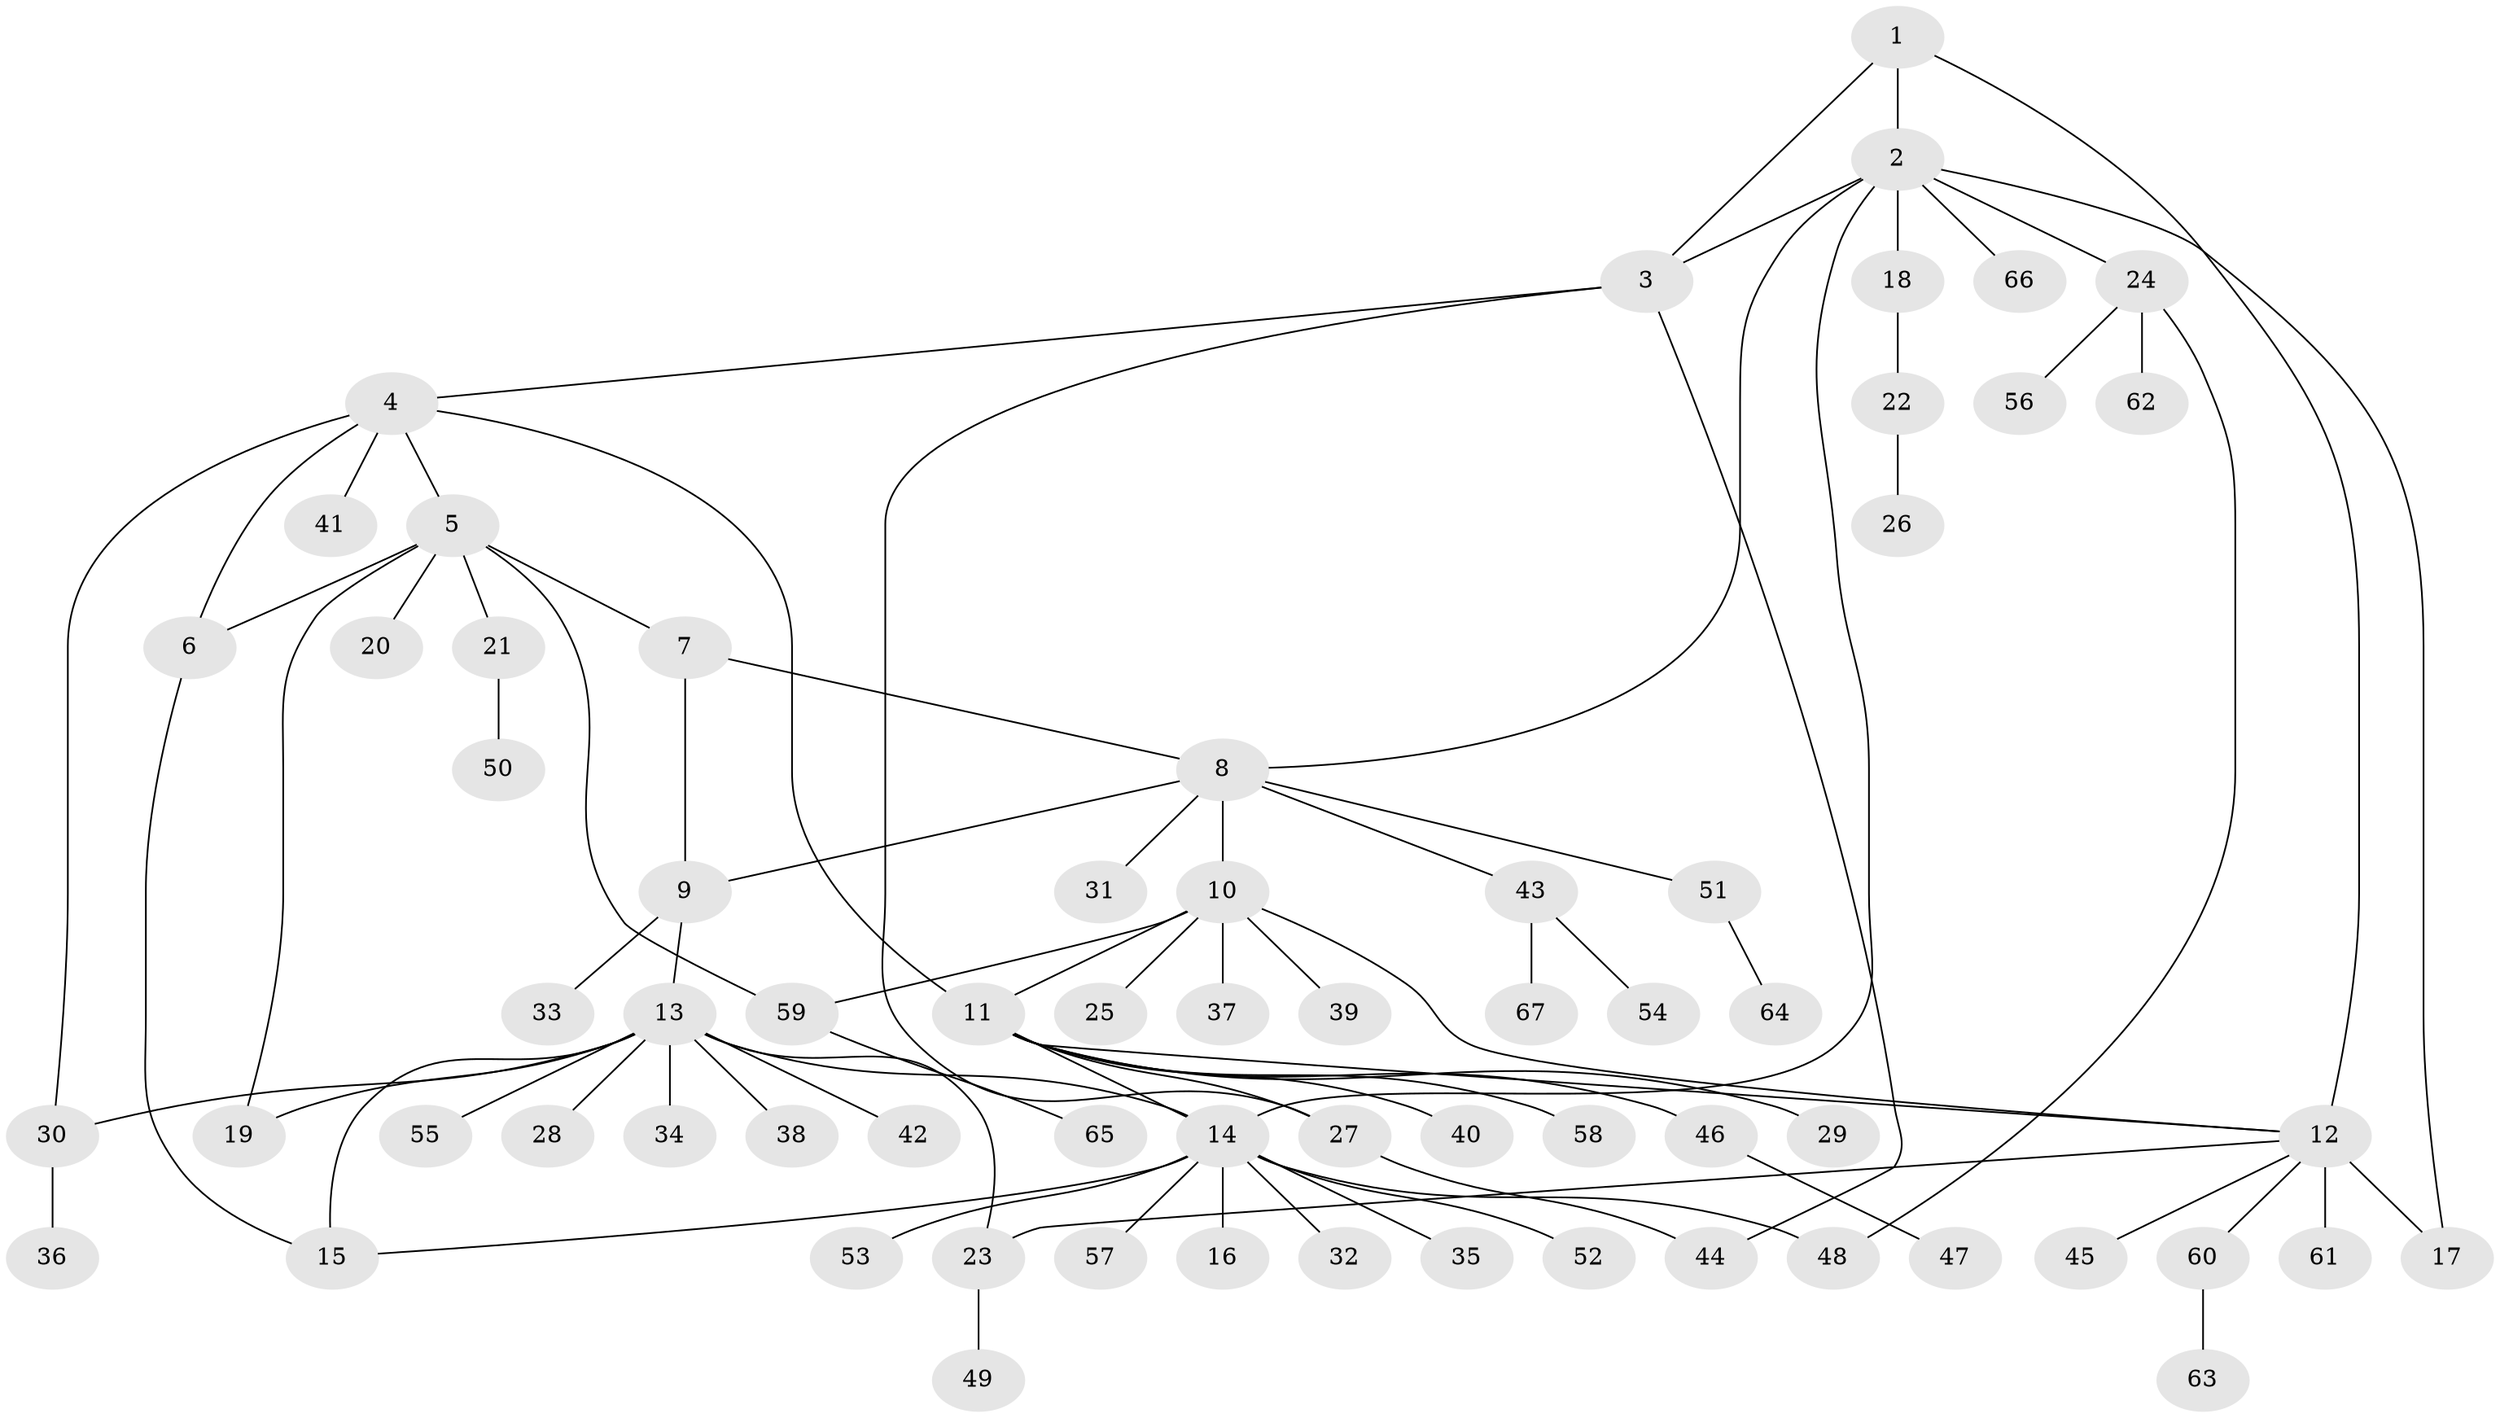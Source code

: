 // coarse degree distribution, {8: 0.025, 5: 0.025, 4: 0.025, 6: 0.05, 7: 0.025, 3: 0.025, 21: 0.025, 9: 0.025, 2: 0.15, 1: 0.625}
// Generated by graph-tools (version 1.1) at 2025/19/03/04/25 18:19:47]
// undirected, 67 vertices, 85 edges
graph export_dot {
graph [start="1"]
  node [color=gray90,style=filled];
  1;
  2;
  3;
  4;
  5;
  6;
  7;
  8;
  9;
  10;
  11;
  12;
  13;
  14;
  15;
  16;
  17;
  18;
  19;
  20;
  21;
  22;
  23;
  24;
  25;
  26;
  27;
  28;
  29;
  30;
  31;
  32;
  33;
  34;
  35;
  36;
  37;
  38;
  39;
  40;
  41;
  42;
  43;
  44;
  45;
  46;
  47;
  48;
  49;
  50;
  51;
  52;
  53;
  54;
  55;
  56;
  57;
  58;
  59;
  60;
  61;
  62;
  63;
  64;
  65;
  66;
  67;
  1 -- 2;
  1 -- 3;
  1 -- 12;
  2 -- 3;
  2 -- 8;
  2 -- 14;
  2 -- 17;
  2 -- 18;
  2 -- 24;
  2 -- 66;
  3 -- 4;
  3 -- 27;
  3 -- 44;
  4 -- 5;
  4 -- 6;
  4 -- 11;
  4 -- 30;
  4 -- 41;
  5 -- 6;
  5 -- 7;
  5 -- 19;
  5 -- 20;
  5 -- 21;
  5 -- 59;
  6 -- 15;
  7 -- 8;
  7 -- 9;
  8 -- 9;
  8 -- 10;
  8 -- 31;
  8 -- 43;
  8 -- 51;
  9 -- 13;
  9 -- 33;
  10 -- 11;
  10 -- 12;
  10 -- 25;
  10 -- 37;
  10 -- 39;
  10 -- 59;
  11 -- 12;
  11 -- 14;
  11 -- 27;
  11 -- 29;
  11 -- 40;
  11 -- 46;
  11 -- 58;
  12 -- 17;
  12 -- 23;
  12 -- 45;
  12 -- 60;
  12 -- 61;
  13 -- 14;
  13 -- 15;
  13 -- 19;
  13 -- 23;
  13 -- 28;
  13 -- 30;
  13 -- 34;
  13 -- 38;
  13 -- 42;
  13 -- 55;
  14 -- 15;
  14 -- 16;
  14 -- 32;
  14 -- 35;
  14 -- 48;
  14 -- 52;
  14 -- 53;
  14 -- 57;
  18 -- 22;
  21 -- 50;
  22 -- 26;
  23 -- 49;
  24 -- 48;
  24 -- 56;
  24 -- 62;
  27 -- 44;
  30 -- 36;
  43 -- 54;
  43 -- 67;
  46 -- 47;
  51 -- 64;
  59 -- 65;
  60 -- 63;
}
